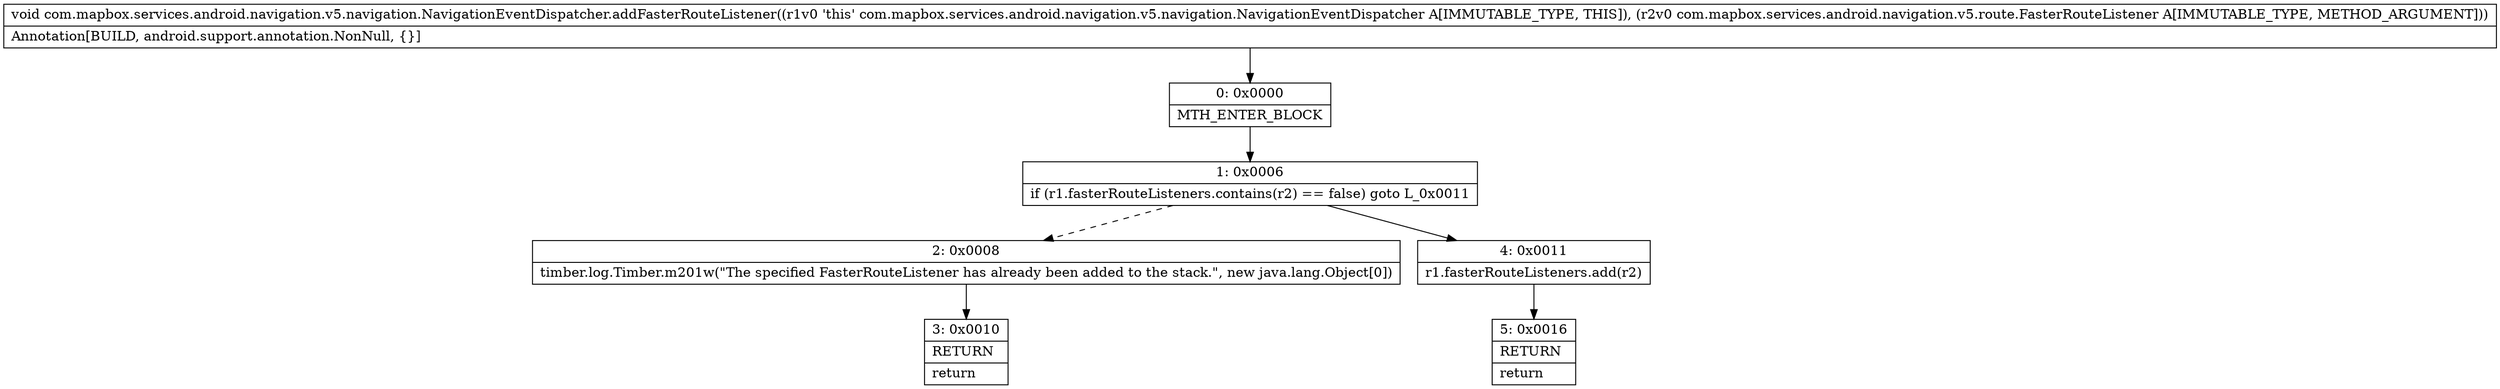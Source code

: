 digraph "CFG forcom.mapbox.services.android.navigation.v5.navigation.NavigationEventDispatcher.addFasterRouteListener(Lcom\/mapbox\/services\/android\/navigation\/v5\/route\/FasterRouteListener;)V" {
Node_0 [shape=record,label="{0\:\ 0x0000|MTH_ENTER_BLOCK\l}"];
Node_1 [shape=record,label="{1\:\ 0x0006|if (r1.fasterRouteListeners.contains(r2) == false) goto L_0x0011\l}"];
Node_2 [shape=record,label="{2\:\ 0x0008|timber.log.Timber.m201w(\"The specified FasterRouteListener has already been added to the stack.\", new java.lang.Object[0])\l}"];
Node_3 [shape=record,label="{3\:\ 0x0010|RETURN\l|return\l}"];
Node_4 [shape=record,label="{4\:\ 0x0011|r1.fasterRouteListeners.add(r2)\l}"];
Node_5 [shape=record,label="{5\:\ 0x0016|RETURN\l|return\l}"];
MethodNode[shape=record,label="{void com.mapbox.services.android.navigation.v5.navigation.NavigationEventDispatcher.addFasterRouteListener((r1v0 'this' com.mapbox.services.android.navigation.v5.navigation.NavigationEventDispatcher A[IMMUTABLE_TYPE, THIS]), (r2v0 com.mapbox.services.android.navigation.v5.route.FasterRouteListener A[IMMUTABLE_TYPE, METHOD_ARGUMENT]))  | Annotation[BUILD, android.support.annotation.NonNull, \{\}]\l}"];
MethodNode -> Node_0;
Node_0 -> Node_1;
Node_1 -> Node_2[style=dashed];
Node_1 -> Node_4;
Node_2 -> Node_3;
Node_4 -> Node_5;
}

